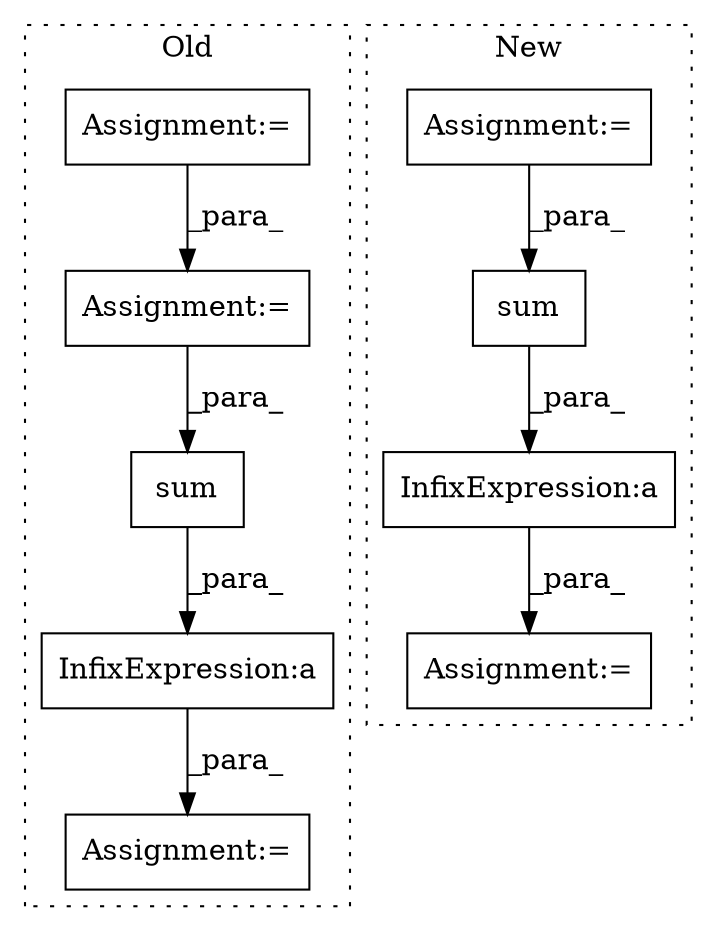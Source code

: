 digraph G {
subgraph cluster0 {
1 [label="sum" a="32" s="358,482" l="13,-3" shape="box"];
4 [label="Assignment:=" a="7" s="493" l="1" shape="box"];
6 [label="InfixExpression:a" a="27" s="507" l="3" shape="box"];
7 [label="Assignment:=" a="7" s="441" l="35" shape="box"];
9 [label="Assignment:=" a="7" s="271" l="1" shape="box"];
label = "Old";
style="dotted";
}
subgraph cluster1 {
2 [label="sum" a="32" s="369,379" l="4,1" shape="box"];
3 [label="Assignment:=" a="7" s="309" l="1" shape="box"];
5 [label="InfixExpression:a" a="27" s="360" l="3" shape="box"];
8 [label="Assignment:=" a="7" s="255" l="1" shape="box"];
label = "New";
style="dotted";
}
1 -> 6 [label="_para_"];
2 -> 5 [label="_para_"];
5 -> 3 [label="_para_"];
6 -> 4 [label="_para_"];
7 -> 1 [label="_para_"];
8 -> 2 [label="_para_"];
9 -> 7 [label="_para_"];
}
